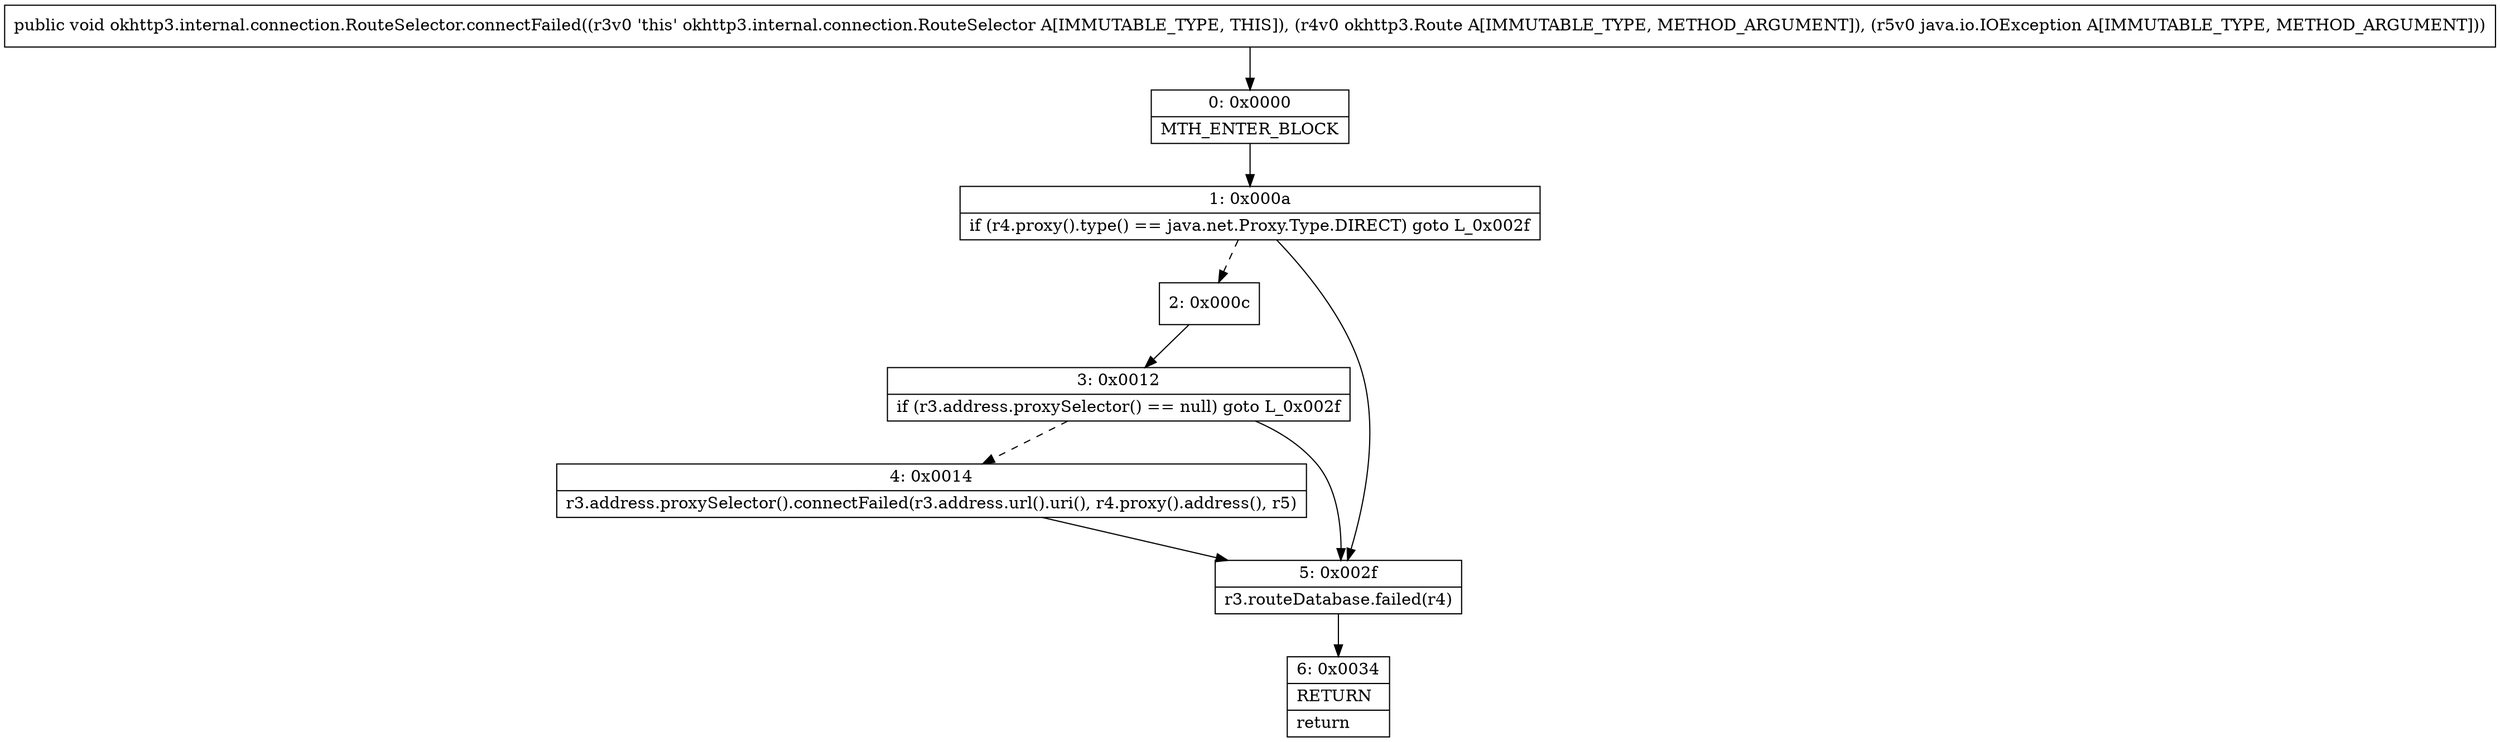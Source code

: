 digraph "CFG forokhttp3.internal.connection.RouteSelector.connectFailed(Lokhttp3\/Route;Ljava\/io\/IOException;)V" {
Node_0 [shape=record,label="{0\:\ 0x0000|MTH_ENTER_BLOCK\l}"];
Node_1 [shape=record,label="{1\:\ 0x000a|if (r4.proxy().type() == java.net.Proxy.Type.DIRECT) goto L_0x002f\l}"];
Node_2 [shape=record,label="{2\:\ 0x000c}"];
Node_3 [shape=record,label="{3\:\ 0x0012|if (r3.address.proxySelector() == null) goto L_0x002f\l}"];
Node_4 [shape=record,label="{4\:\ 0x0014|r3.address.proxySelector().connectFailed(r3.address.url().uri(), r4.proxy().address(), r5)\l}"];
Node_5 [shape=record,label="{5\:\ 0x002f|r3.routeDatabase.failed(r4)\l}"];
Node_6 [shape=record,label="{6\:\ 0x0034|RETURN\l|return\l}"];
MethodNode[shape=record,label="{public void okhttp3.internal.connection.RouteSelector.connectFailed((r3v0 'this' okhttp3.internal.connection.RouteSelector A[IMMUTABLE_TYPE, THIS]), (r4v0 okhttp3.Route A[IMMUTABLE_TYPE, METHOD_ARGUMENT]), (r5v0 java.io.IOException A[IMMUTABLE_TYPE, METHOD_ARGUMENT])) }"];
MethodNode -> Node_0;
Node_0 -> Node_1;
Node_1 -> Node_2[style=dashed];
Node_1 -> Node_5;
Node_2 -> Node_3;
Node_3 -> Node_4[style=dashed];
Node_3 -> Node_5;
Node_4 -> Node_5;
Node_5 -> Node_6;
}

